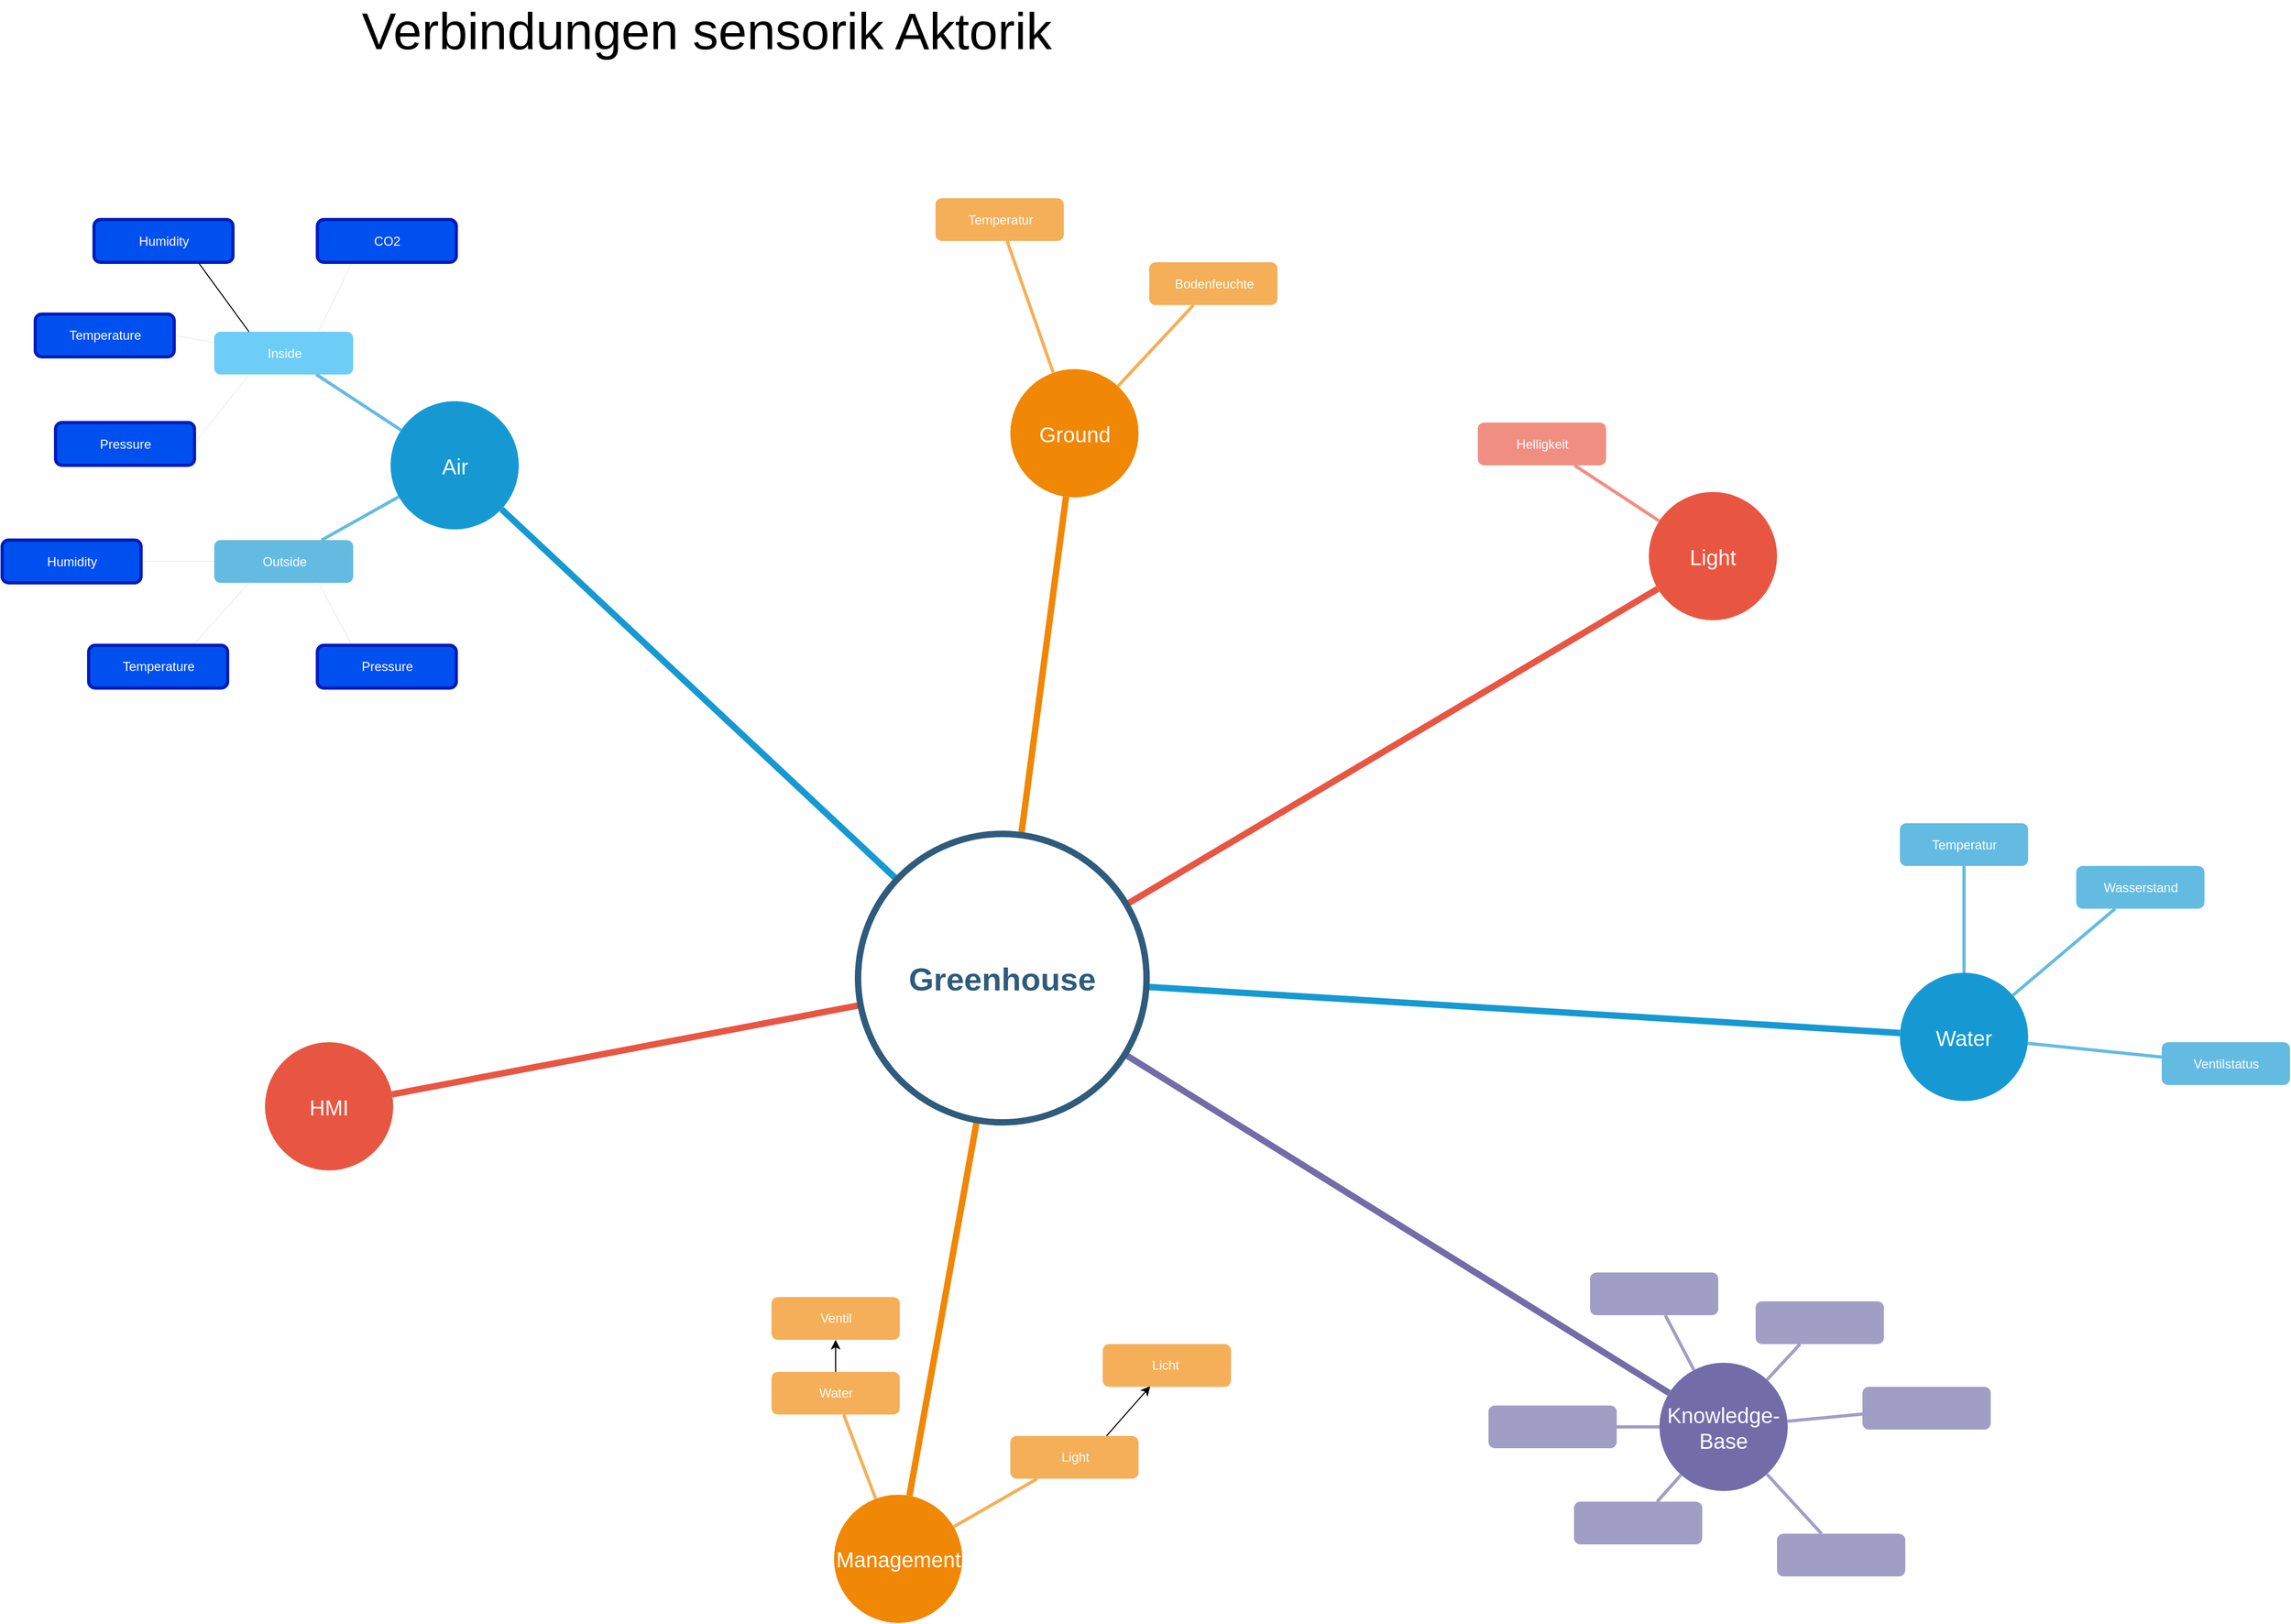 <mxfile>
    <diagram id="6a731a19-8d31-9384-78a2-239565b7b9f0" name="Page-1">
        <mxGraphModel dx="1462" dy="2082" grid="1" gridSize="10" guides="1" tooltips="1" connect="1" arrows="1" fold="1" page="1" pageScale="1" pageWidth="1169" pageHeight="827" background="none" math="0" shadow="0">
            <root>
                <mxCell id="0"/>
                <mxCell id="1" parent="0"/>
                <mxCell id="1350" value="Air" style="ellipse;whiteSpace=wrap;html=1;shadow=0;fontFamily=Helvetica;fontSize=20;fontColor=#FFFFFF;align=center;strokeWidth=3;fillColor=#1699D3;strokeColor=none;" parent="1" vertex="1">
                    <mxGeometry x="523.5" y="271.5" width="120" height="120" as="geometry"/>
                </mxCell>
                <mxCell id="1351" value="Ground&lt;br&gt;" style="ellipse;whiteSpace=wrap;html=1;shadow=0;fontFamily=Helvetica;fontSize=20;fontColor=#FFFFFF;align=center;strokeWidth=3;fillColor=#F08705;strokeColor=none;gradientColor=none;" parent="1" vertex="1">
                    <mxGeometry x="1103.5" y="241.5" width="120" height="120" as="geometry"/>
                </mxCell>
                <mxCell id="1352" value="Light" style="ellipse;whiteSpace=wrap;html=1;shadow=0;fontFamily=Helvetica;fontSize=20;fontColor=#FFFFFF;align=center;strokeWidth=3;fillColor=#E85642;strokeColor=none;" parent="1" vertex="1">
                    <mxGeometry x="1701" y="356.5" width="120" height="120" as="geometry"/>
                </mxCell>
                <mxCell id="1353" value="Water" style="ellipse;whiteSpace=wrap;html=1;shadow=0;fontFamily=Helvetica;fontSize=20;fontColor=#FFFFFF;align=center;strokeWidth=3;fillColor=#1699D3;strokeColor=none;" parent="1" vertex="1">
                    <mxGeometry x="1936" y="806.5" width="120" height="120" as="geometry"/>
                </mxCell>
                <mxCell id="1354" value="Knowledge-&lt;br&gt;Base" style="ellipse;whiteSpace=wrap;html=1;shadow=0;fontFamily=Helvetica;fontSize=20;fontColor=#FFFFFF;align=center;strokeWidth=3;fillColor=#736ca8;strokeColor=none;" parent="1" vertex="1">
                    <mxGeometry x="1711" y="1171.5" width="120" height="120" as="geometry"/>
                </mxCell>
                <mxCell id="1355" value="Management" style="ellipse;whiteSpace=wrap;html=1;shadow=0;fontFamily=Helvetica;fontSize=20;fontColor=#FFFFFF;align=center;strokeWidth=3;fillColor=#F08705;strokeColor=none;" parent="1" vertex="1">
                    <mxGeometry x="938.5" y="1295" width="120" height="120" as="geometry"/>
                </mxCell>
                <mxCell id="1356" value="HMI" style="ellipse;whiteSpace=wrap;html=1;shadow=0;fontFamily=Helvetica;fontSize=20;fontColor=#FFFFFF;align=center;strokeWidth=3;fillColor=#E85642;strokeColor=none;" parent="1" vertex="1">
                    <mxGeometry x="406" y="871.5" width="120" height="120" as="geometry"/>
                </mxCell>
                <mxCell id="1359" style="endArrow=none;strokeWidth=6;strokeColor=#1699D3;html=1;" parent="1" source="1515" target="1350" edge="1">
                    <mxGeometry relative="1" as="geometry"/>
                </mxCell>
                <mxCell id="1360" style="endArrow=none;strokeWidth=6;strokeColor=#f08705;html=1;" parent="1" source="1515" target="1351" edge="1">
                    <mxGeometry relative="1" as="geometry"/>
                </mxCell>
                <mxCell id="1361" style="endArrow=none;strokeWidth=6;strokeColor=#E85642;html=1;" parent="1" source="1515" target="1352" edge="1">
                    <mxGeometry relative="1" as="geometry"/>
                </mxCell>
                <mxCell id="1362" style="endArrow=none;strokeWidth=6;strokeColor=#1699D3;html=1;" parent="1" source="1515" target="1353" edge="1">
                    <mxGeometry relative="1" as="geometry"/>
                </mxCell>
                <mxCell id="1364" style="endArrow=none;strokeWidth=6;strokeColor=#736ca8;html=1;" parent="1" source="1515" target="1354" edge="1">
                    <mxGeometry relative="1" as="geometry"/>
                </mxCell>
                <mxCell id="1365" value="" style="edgeStyle=none;endArrow=none;strokeWidth=6;strokeColor=#F08705;html=1;" parent="1" source="1515" target="1355" edge="1">
                    <mxGeometry x="181" y="226.5" width="100" height="100" as="geometry">
                        <mxPoint x="181" y="326.5" as="sourcePoint"/>
                        <mxPoint x="281" y="226.5" as="targetPoint"/>
                    </mxGeometry>
                </mxCell>
                <mxCell id="1366" value="" style="edgeStyle=none;endArrow=none;strokeWidth=6;strokeColor=#E85642;html=1;" parent="1" source="1515" target="1356" edge="1">
                    <mxGeometry x="181" y="226.5" width="100" height="100" as="geometry">
                        <mxPoint x="181" y="326.5" as="sourcePoint"/>
                        <mxPoint x="281" y="226.5" as="targetPoint"/>
                    </mxGeometry>
                </mxCell>
                <mxCell id="1553" style="edgeStyle=none;html=1;exitX=0;exitY=0.5;exitDx=0;exitDy=0;entryX=1;entryY=0.5;entryDx=0;entryDy=0;endArrow=none;endFill=0;strokeColor=#f0f0f0;" parent="1" source="1368" target="1551" edge="1">
                    <mxGeometry relative="1" as="geometry"/>
                </mxCell>
                <mxCell id="1368" value="Outside" style="rounded=1;fillColor=#64BBE2;strokeColor=none;strokeWidth=3;shadow=0;html=1;fontColor=#FFFFFF;" parent="1" vertex="1">
                    <mxGeometry x="358.5" y="401.5" width="130" height="40" as="geometry"/>
                </mxCell>
                <mxCell id="1547" style="edgeStyle=none;html=1;exitX=0.75;exitY=0;exitDx=0;exitDy=0;entryX=0.25;entryY=1;entryDx=0;entryDy=0;endArrow=none;endFill=0;strokeColor=#f0f0f0;" parent="1" source="1370" target="1544" edge="1">
                    <mxGeometry relative="1" as="geometry"/>
                </mxCell>
                <mxCell id="1548" style="edgeStyle=none;html=1;exitX=0;exitY=0.25;exitDx=0;exitDy=0;entryX=1;entryY=0.5;entryDx=0;entryDy=0;endArrow=none;endFill=0;strokeColor=#f0f0f0;" parent="1" source="1370" target="1543" edge="1">
                    <mxGeometry relative="1" as="geometry"/>
                </mxCell>
                <mxCell id="1370" value="Inside" style="rounded=1;strokeColor=none;strokeWidth=3;shadow=0;html=1;fontColor=#FFFFFF;fillColor=#6DCDF7;" parent="1" vertex="1">
                    <mxGeometry x="358.5" y="206.5" width="130" height="40" as="geometry"/>
                </mxCell>
                <mxCell id="1380" value="" style="edgeStyle=none;endArrow=none;strokeWidth=3;strokeColor=#64BBE2;html=1;" parent="1" source="1350" target="1368" edge="1">
                    <mxGeometry x="-221.5" y="56.5" width="100" height="100" as="geometry">
                        <mxPoint x="-221.5" y="156.5" as="sourcePoint"/>
                        <mxPoint x="-121.5" y="56.5" as="targetPoint"/>
                    </mxGeometry>
                </mxCell>
                <mxCell id="1382" value="" style="edgeStyle=none;endArrow=none;strokeWidth=3;strokeColor=#64BBE2;html=1;" parent="1" source="1350" target="1370" edge="1">
                    <mxGeometry x="-221.5" y="56.5" width="100" height="100" as="geometry">
                        <mxPoint x="-221.5" y="156.5" as="sourcePoint"/>
                        <mxPoint x="-121.5" y="56.5" as="targetPoint"/>
                    </mxGeometry>
                </mxCell>
                <mxCell id="1392" value="Temperatur" style="rounded=1;fillColor=#f5af58;strokeColor=none;strokeWidth=3;shadow=0;html=1;fontColor=#FFFFFF;" parent="1" vertex="1">
                    <mxGeometry x="1033.5" y="81.5" width="120" height="40" as="geometry"/>
                </mxCell>
                <mxCell id="1394" value="Bodenfeuchte" style="rounded=1;fillColor=#f5af58;strokeColor=none;strokeWidth=3;shadow=0;html=1;fontColor=#FFFFFF;" parent="1" vertex="1">
                    <mxGeometry x="1233.5" y="141.5" width="120" height="40" as="geometry"/>
                </mxCell>
                <mxCell id="1404" value="" style="edgeStyle=none;endArrow=none;strokeWidth=3;strokeColor=#F5AF58;html=1;" parent="1" source="1351" target="1392" edge="1">
                    <mxGeometry x="3.5" y="21.5" width="100" height="100" as="geometry">
                        <mxPoint x="3.5" y="121.5" as="sourcePoint"/>
                        <mxPoint x="103.5" y="21.5" as="targetPoint"/>
                    </mxGeometry>
                </mxCell>
                <mxCell id="1406" value="" style="edgeStyle=none;endArrow=none;strokeWidth=3;strokeColor=#F5AF58;html=1;" parent="1" source="1351" target="1394" edge="1">
                    <mxGeometry x="3.5" y="21.5" width="100" height="100" as="geometry">
                        <mxPoint x="3.5" y="121.5" as="sourcePoint"/>
                        <mxPoint x="103.5" y="21.5" as="targetPoint"/>
                    </mxGeometry>
                </mxCell>
                <mxCell id="1415" value="Helligkeit" style="rounded=1;fillColor=#f08e81;strokeColor=none;strokeWidth=3;shadow=0;html=1;fontColor=#FFFFFF;" parent="1" vertex="1">
                    <mxGeometry x="1541" y="291.5" width="120" height="40" as="geometry"/>
                </mxCell>
                <mxCell id="1426" value="" style="edgeStyle=none;endArrow=none;strokeWidth=3;strokeColor=#F08E81;html=1;" parent="1" source="1352" target="1415" edge="1">
                    <mxGeometry x="31" y="106.5" width="100" height="100" as="geometry">
                        <mxPoint x="31" y="206.5" as="sourcePoint"/>
                        <mxPoint x="131" y="106.5" as="targetPoint"/>
                    </mxGeometry>
                </mxCell>
                <mxCell id="1437" value="Temperatur" style="rounded=1;fillColor=#64BBE2;strokeColor=none;strokeWidth=3;shadow=0;html=1;fontColor=#FFFFFF;" parent="1" vertex="1">
                    <mxGeometry x="1936" y="666.5" width="120" height="40" as="geometry"/>
                </mxCell>
                <mxCell id="1439" value="Wasserstand" style="rounded=1;fillColor=#64BBE2;strokeColor=none;strokeWidth=3;shadow=0;html=1;fontColor=#FFFFFF;" parent="1" vertex="1">
                    <mxGeometry x="2101" y="706.5" width="120" height="40" as="geometry"/>
                </mxCell>
                <mxCell id="1442" value="Ventilstatus" style="rounded=1;fillColor=#64BBE2;strokeColor=none;strokeWidth=3;shadow=0;html=1;fontColor=#FFFFFF;" parent="1" vertex="1">
                    <mxGeometry x="2181" y="871.5" width="120" height="40" as="geometry"/>
                </mxCell>
                <mxCell id="1448" value="" style="edgeStyle=none;endArrow=none;strokeWidth=3;strokeColor=#64BBE2;html=1;" parent="1" source="1353" target="1437" edge="1">
                    <mxGeometry x="-24" y="196.5" width="100" height="100" as="geometry">
                        <mxPoint x="-24" y="296.5" as="sourcePoint"/>
                        <mxPoint x="76" y="196.5" as="targetPoint"/>
                    </mxGeometry>
                </mxCell>
                <mxCell id="1450" value="" style="edgeStyle=none;endArrow=none;strokeWidth=3;strokeColor=#64BBE2;html=1;" parent="1" source="1353" target="1439" edge="1">
                    <mxGeometry x="-24" y="196.5" width="100" height="100" as="geometry">
                        <mxPoint x="-24" y="296.5" as="sourcePoint"/>
                        <mxPoint x="76" y="196.5" as="targetPoint"/>
                    </mxGeometry>
                </mxCell>
                <mxCell id="1452" value="" style="edgeStyle=none;endArrow=none;strokeWidth=3;strokeColor=#64BBE2;html=1;" parent="1" source="1353" target="1442" edge="1">
                    <mxGeometry x="-24" y="196.5" width="100" height="100" as="geometry">
                        <mxPoint x="-24" y="296.5" as="sourcePoint"/>
                        <mxPoint x="76" y="196.5" as="targetPoint"/>
                    </mxGeometry>
                </mxCell>
                <mxCell id="1457" value="&amp;nbsp;" style="rounded=1;fillColor=#a29dc5;strokeColor=none;strokeWidth=3;shadow=0;html=1;fontColor=#FFFFFF;" parent="1" vertex="1">
                    <mxGeometry x="1646" y="1087" width="120" height="40" as="geometry"/>
                </mxCell>
                <mxCell id="1458" value="&amp;nbsp;" style="rounded=1;fillColor=#a29dc5;strokeColor=none;strokeWidth=3;shadow=0;html=1;fontColor=#FFFFFF;" parent="1" vertex="1">
                    <mxGeometry x="1631" y="1301.5" width="120" height="40" as="geometry"/>
                </mxCell>
                <mxCell id="1459" value="&amp;nbsp;" style="rounded=1;fillColor=#a29dc5;strokeColor=none;strokeWidth=3;shadow=0;html=1;fontColor=#FFFFFF;" parent="1" vertex="1">
                    <mxGeometry x="1801" y="1114" width="120" height="40" as="geometry"/>
                </mxCell>
                <mxCell id="1460" value="" style="rounded=1;fillColor=#a29dc5;strokeColor=none;strokeWidth=3;shadow=0;html=1;fontColor=#FFFFFF;" parent="1" vertex="1">
                    <mxGeometry x="1901" y="1194" width="120" height="40" as="geometry"/>
                </mxCell>
                <mxCell id="1461" value="&amp;nbsp;" style="rounded=1;fillColor=#a29dc5;strokeColor=none;strokeWidth=3;shadow=0;html=1;fontColor=#FFFFFF;" parent="1" vertex="1">
                    <mxGeometry x="1821" y="1331.5" width="120" height="40" as="geometry"/>
                </mxCell>
                <mxCell id="1462" value="&amp;nbsp;" style="rounded=1;fillColor=#a29dc5;strokeColor=none;strokeWidth=3;shadow=0;html=1;fontColor=#FFFFFF;" parent="1" vertex="1">
                    <mxGeometry x="1551" y="1211.5" width="120" height="40" as="geometry"/>
                </mxCell>
                <mxCell id="1463" value="" style="edgeStyle=none;endArrow=none;strokeWidth=3;strokeColor=#A29DC5;html=1;" parent="1" source="1354" target="1460" edge="1">
                    <mxGeometry x="251" y="-103.5" width="100" height="100" as="geometry">
                        <mxPoint x="251" y="-3.5" as="sourcePoint"/>
                        <mxPoint x="351" y="-103.5" as="targetPoint"/>
                    </mxGeometry>
                </mxCell>
                <mxCell id="1464" value="" style="edgeStyle=none;endArrow=none;strokeWidth=3;strokeColor=#A29DC5;html=1;" parent="1" source="1354" target="1461" edge="1">
                    <mxGeometry x="251" y="-103.5" width="100" height="100" as="geometry">
                        <mxPoint x="251" y="-3.5" as="sourcePoint"/>
                        <mxPoint x="351" y="-103.5" as="targetPoint"/>
                    </mxGeometry>
                </mxCell>
                <mxCell id="1465" value="" style="edgeStyle=none;endArrow=none;strokeWidth=3;strokeColor=#A29DC5;html=1;" parent="1" source="1354" target="1458" edge="1">
                    <mxGeometry x="251" y="-103.5" width="100" height="100" as="geometry">
                        <mxPoint x="251" y="-3.5" as="sourcePoint"/>
                        <mxPoint x="351" y="-103.5" as="targetPoint"/>
                    </mxGeometry>
                </mxCell>
                <mxCell id="1466" value="" style="edgeStyle=none;endArrow=none;strokeWidth=3;strokeColor=#A29DC5;html=1;" parent="1" source="1354" target="1462" edge="1">
                    <mxGeometry x="251" y="-103.5" width="100" height="100" as="geometry">
                        <mxPoint x="251" y="-3.5" as="sourcePoint"/>
                        <mxPoint x="351" y="-103.5" as="targetPoint"/>
                    </mxGeometry>
                </mxCell>
                <mxCell id="1467" value="" style="edgeStyle=none;endArrow=none;strokeWidth=3;strokeColor=#A29DC5;html=1;" parent="1" source="1354" target="1457" edge="1">
                    <mxGeometry x="251" y="-103.5" width="100" height="100" as="geometry">
                        <mxPoint x="251" y="-3.5" as="sourcePoint"/>
                        <mxPoint x="351" y="-103.5" as="targetPoint"/>
                    </mxGeometry>
                </mxCell>
                <mxCell id="1561" style="edgeStyle=none;html=1;exitX=0.5;exitY=0;exitDx=0;exitDy=0;entryX=0.5;entryY=1;entryDx=0;entryDy=0;" edge="1" parent="1" source="1477" target="1560">
                    <mxGeometry relative="1" as="geometry"/>
                </mxCell>
                <mxCell id="1477" value="Water" style="rounded=1;fillColor=#f5af58;strokeColor=none;strokeWidth=3;shadow=0;html=1;fontColor=#FFFFFF;" parent="1" vertex="1">
                    <mxGeometry x="880" y="1180" width="120" height="40" as="geometry"/>
                </mxCell>
                <mxCell id="1564" style="edgeStyle=none;html=1;exitX=0.75;exitY=0;exitDx=0;exitDy=0;entryX=0.371;entryY=0.985;entryDx=0;entryDy=0;entryPerimeter=0;" edge="1" parent="1" source="1478" target="1563">
                    <mxGeometry relative="1" as="geometry"/>
                </mxCell>
                <mxCell id="1478" value="Light" style="rounded=1;fillColor=#f5af58;strokeColor=none;strokeWidth=3;shadow=0;html=1;fontColor=#FFFFFF;" parent="1" vertex="1">
                    <mxGeometry x="1103.5" y="1240" width="120" height="40" as="geometry"/>
                </mxCell>
                <mxCell id="1479" value="" style="edgeStyle=none;endArrow=none;strokeWidth=3;strokeColor=#F5AF58;html=1;" parent="1" source="1355" target="1478" edge="1">
                    <mxGeometry x="18.5" y="25" width="100" height="100" as="geometry">
                        <mxPoint x="18.5" y="125" as="sourcePoint"/>
                        <mxPoint x="118.5" y="25" as="targetPoint"/>
                    </mxGeometry>
                </mxCell>
                <mxCell id="1489" value="" style="edgeStyle=none;endArrow=none;strokeWidth=3;strokeColor=#F5AF58;html=1;" parent="1" source="1355" target="1477" edge="1">
                    <mxGeometry x="18.5" y="25" width="100" height="100" as="geometry">
                        <mxPoint x="18.5" y="125" as="sourcePoint"/>
                        <mxPoint x="118.5" y="25" as="targetPoint"/>
                    </mxGeometry>
                </mxCell>
                <mxCell id="1514" style="edgeStyle=orthogonalEdgeStyle;rounded=0;html=1;exitX=0.75;exitY=0;entryX=0.75;entryY=0;startArrow=none;startFill=0;endArrow=block;endFill=1;jettySize=auto;orthogonalLoop=1;strokeColor=#12aab5;strokeWidth=6;fontSize=20;fontColor=#2F5B7C;" parent="1" edge="1">
                    <mxGeometry relative="1" as="geometry">
                        <mxPoint x="1611" y="371.5" as="sourcePoint"/>
                        <mxPoint x="1611" y="371.5" as="targetPoint"/>
                    </mxGeometry>
                </mxCell>
                <mxCell id="1515" value="Greenhouse" style="ellipse;whiteSpace=wrap;html=1;shadow=0;fontFamily=Helvetica;fontSize=30;fontColor=#2F5B7C;align=center;strokeColor=#2F5B7C;strokeWidth=6;fillColor=#FFFFFF;fontStyle=1;gradientColor=none;" parent="1" vertex="1">
                    <mxGeometry x="961" y="676.5" width="270" height="270" as="geometry"/>
                </mxCell>
                <mxCell id="1541" value="" style="edgeStyle=none;endArrow=none;strokeWidth=3;strokeColor=#A29DC5;html=1;" parent="1" source="1354" target="1459" edge="1">
                    <mxGeometry x="-1174" y="-408.5" width="100" height="100" as="geometry">
                        <mxPoint x="-1174" y="-308.5" as="sourcePoint"/>
                        <mxPoint x="-1074" y="-408.5" as="targetPoint"/>
                    </mxGeometry>
                </mxCell>
                <mxCell id="1546" style="html=1;exitX=0.75;exitY=1;exitDx=0;exitDy=0;entryX=0.25;entryY=0;entryDx=0;entryDy=0;endArrow=none;endFill=0;" parent="1" source="1542" target="1370" edge="1">
                    <mxGeometry relative="1" as="geometry"/>
                </mxCell>
                <mxCell id="1542" value="Humidity" style="rounded=1;strokeColor=none;strokeWidth=3;shadow=0;html=1;fontColor=#FFFFFF;fillColor=#6DCDF7;" parent="1" vertex="1">
                    <mxGeometry x="246" y="101.5" width="130" height="40" as="geometry"/>
                </mxCell>
                <mxCell id="1543" value="Temperature" style="rounded=1;strokeColor=none;strokeWidth=3;shadow=0;html=1;fontColor=#FFFFFF;fillColor=#6DCDF7;" parent="1" vertex="1">
                    <mxGeometry x="191" y="190" width="130" height="40" as="geometry"/>
                </mxCell>
                <mxCell id="1544" value="CO2" style="rounded=1;strokeColor=none;strokeWidth=3;shadow=0;html=1;fontColor=#FFFFFF;fillColor=#6DCDF7;" parent="1" vertex="1">
                    <mxGeometry x="455" y="101.5" width="130" height="40" as="geometry"/>
                </mxCell>
                <mxCell id="1549" style="edgeStyle=none;html=1;exitX=1;exitY=0.5;exitDx=0;exitDy=0;endArrow=none;endFill=0;strokeColor=#f0f0f0;entryX=0.25;entryY=1;entryDx=0;entryDy=0;" parent="1" source="1545" target="1370" edge="1">
                    <mxGeometry relative="1" as="geometry">
                        <mxPoint x="368" y="246" as="targetPoint"/>
                    </mxGeometry>
                </mxCell>
                <mxCell id="1545" value="Pressure" style="rounded=1;strokeColor=none;strokeWidth=3;shadow=0;html=1;fontColor=#FFFFFF;fillColor=#6DCDF7;" parent="1" vertex="1">
                    <mxGeometry x="210" y="291.5" width="130" height="40" as="geometry"/>
                </mxCell>
                <mxCell id="1554" style="edgeStyle=none;html=1;exitX=0.75;exitY=0;exitDx=0;exitDy=0;entryX=0.25;entryY=1;entryDx=0;entryDy=0;endArrow=none;endFill=0;strokeColor=#f0f0f0;" parent="1" source="1550" target="1368" edge="1">
                    <mxGeometry relative="1" as="geometry"/>
                </mxCell>
                <mxCell id="1550" value="Temperature" style="rounded=1;strokeColor=#001DBC;strokeWidth=3;shadow=0;html=1;fillColor=#0050ef;fontColor=#ffffff;" parent="1" vertex="1">
                    <mxGeometry x="241" y="500" width="130" height="40" as="geometry"/>
                </mxCell>
                <mxCell id="1551" value="Humidity" style="rounded=1;strokeColor=#001DBC;strokeWidth=3;shadow=0;html=1;fillColor=#0050ef;fontColor=#ffffff;" parent="1" vertex="1">
                    <mxGeometry x="160" y="401.5" width="130" height="40" as="geometry"/>
                </mxCell>
                <mxCell id="1555" style="edgeStyle=none;html=1;exitX=0.25;exitY=0;exitDx=0;exitDy=0;entryX=0.75;entryY=1;entryDx=0;entryDy=0;endArrow=none;endFill=0;strokeColor=#f0f0f0;" parent="1" source="1552" target="1368" edge="1">
                    <mxGeometry relative="1" as="geometry"/>
                </mxCell>
                <mxCell id="1552" value="Pressure" style="rounded=1;strokeColor=#001DBC;strokeWidth=3;shadow=0;html=1;fillColor=#0050ef;fontColor=#ffffff;" parent="1" vertex="1">
                    <mxGeometry x="455" y="500" width="130" height="40" as="geometry"/>
                </mxCell>
                <mxCell id="1556" value="CO2" style="rounded=1;strokeColor=#001DBC;strokeWidth=3;shadow=0;html=1;fillColor=#0050ef;fontColor=#ffffff;" parent="1" vertex="1">
                    <mxGeometry x="455" y="101.5" width="130" height="40" as="geometry"/>
                </mxCell>
                <mxCell id="1557" value="Humidity" style="rounded=1;strokeColor=#001DBC;strokeWidth=3;shadow=0;html=1;fillColor=#0050ef;fontColor=#ffffff;" parent="1" vertex="1">
                    <mxGeometry x="246" y="101.5" width="130" height="40" as="geometry"/>
                </mxCell>
                <mxCell id="1558" value="Temperature" style="rounded=1;strokeColor=#001DBC;strokeWidth=3;shadow=0;html=1;fillColor=#0050ef;fontColor=#ffffff;" parent="1" vertex="1">
                    <mxGeometry x="191" y="190" width="130" height="40" as="geometry"/>
                </mxCell>
                <mxCell id="1559" value="Pressure" style="rounded=1;strokeColor=#001DBC;strokeWidth=3;shadow=0;html=1;fillColor=#0050ef;fontColor=#ffffff;" parent="1" vertex="1">
                    <mxGeometry x="210" y="291.5" width="130" height="40" as="geometry"/>
                </mxCell>
                <mxCell id="1560" value="Ventil" style="rounded=1;fillColor=#f5af58;strokeColor=none;strokeWidth=3;shadow=0;html=1;fontColor=#FFFFFF;" vertex="1" parent="1">
                    <mxGeometry x="880" y="1110" width="120" height="40" as="geometry"/>
                </mxCell>
                <mxCell id="1563" value="Licht&amp;nbsp;" style="rounded=1;fillColor=#f5af58;strokeColor=none;strokeWidth=3;shadow=0;html=1;fontColor=#FFFFFF;" vertex="1" parent="1">
                    <mxGeometry x="1190" y="1154" width="120" height="40" as="geometry"/>
                </mxCell>
                <mxCell id="1565" value="&lt;font style=&quot;font-size: 48px&quot;&gt;Verbindungen sensorik Aktorik&lt;/font&gt;" style="text;html=1;align=center;verticalAlign=middle;resizable=0;points=[];autosize=1;strokeColor=none;rotation=0;" vertex="1" parent="1">
                    <mxGeometry x="488.5" y="-90" width="660" height="30" as="geometry"/>
                </mxCell>
            </root>
        </mxGraphModel>
    </diagram>
</mxfile>